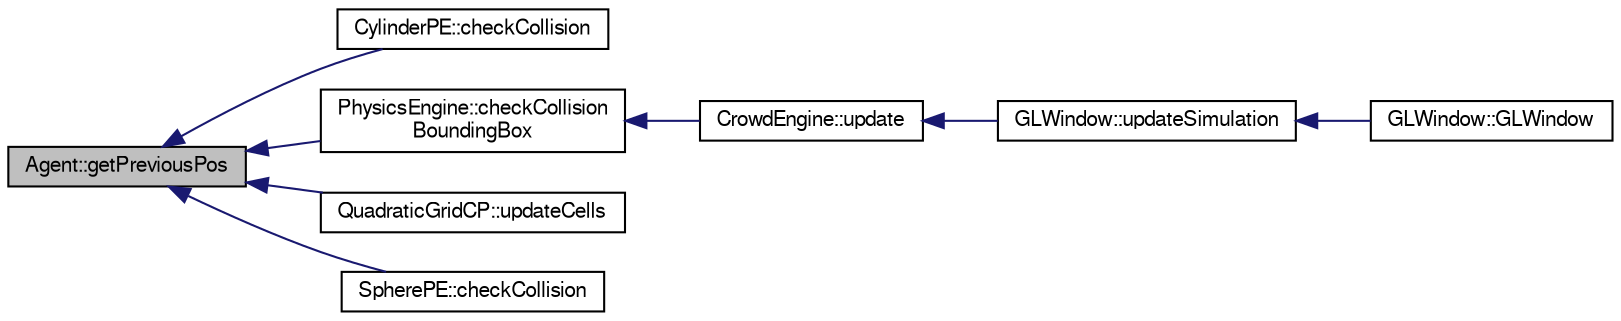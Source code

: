 digraph "Agent::getPreviousPos"
{
  edge [fontname="FreeSans",fontsize="10",labelfontname="FreeSans",labelfontsize="10"];
  node [fontname="FreeSans",fontsize="10",shape=record];
  rankdir="LR";
  Node1 [label="Agent::getPreviousPos",height=0.2,width=0.4,color="black", fillcolor="grey75", style="filled" fontcolor="black"];
  Node1 -> Node2 [dir="back",color="midnightblue",fontsize="10",style="solid",fontname="FreeSans"];
  Node2 [label="CylinderPE::checkCollision",height=0.2,width=0.4,color="black", fillcolor="white", style="filled",URL="$class_cylinder_p_e.html#a40327d5407a81f408ac55641ab788f74",tooltip="Check if there exists collision between two agents and fix their positions and velocities. "];
  Node1 -> Node3 [dir="back",color="midnightblue",fontsize="10",style="solid",fontname="FreeSans"];
  Node3 [label="PhysicsEngine::checkCollision\lBoundingBox",height=0.2,width=0.4,color="black", fillcolor="white", style="filled",URL="$class_physics_engine.html#a593786154cf89be904989f7dc9decd5b",tooltip="Check collision with box that wraps the world. "];
  Node3 -> Node4 [dir="back",color="midnightblue",fontsize="10",style="solid",fontname="FreeSans"];
  Node4 [label="CrowdEngine::update",height=0.2,width=0.4,color="black", fillcolor="white", style="filled",URL="$class_crowd_engine.html#a001d4a0d6790344140a1546c84de044e",tooltip="Update the world. "];
  Node4 -> Node5 [dir="back",color="midnightblue",fontsize="10",style="solid",fontname="FreeSans"];
  Node5 [label="GLWindow::updateSimulation",height=0.2,width=0.4,color="black", fillcolor="white", style="filled",URL="$class_g_l_window.html#a0e32095ad99ae2109ad37c2f24f1219b"];
  Node5 -> Node6 [dir="back",color="midnightblue",fontsize="10",style="solid",fontname="FreeSans"];
  Node6 [label="GLWindow::GLWindow",height=0.2,width=0.4,color="black", fillcolor="white", style="filled",URL="$class_g_l_window.html#a8dfc33113be0a86a53ddbea054f75292",tooltip="Constructor for GLWindow. "];
  Node1 -> Node7 [dir="back",color="midnightblue",fontsize="10",style="solid",fontname="FreeSans"];
  Node7 [label="QuadraticGridCP::updateCells",height=0.2,width=0.4,color="black", fillcolor="white", style="filled",URL="$class_quadratic_grid_c_p.html#a4821f9fcf301bcbeb34cef3ee86e4b8e",tooltip="Update location of _agents in the cell partition. "];
  Node1 -> Node8 [dir="back",color="midnightblue",fontsize="10",style="solid",fontname="FreeSans"];
  Node8 [label="SpherePE::checkCollision",height=0.2,width=0.4,color="black", fillcolor="white", style="filled",URL="$class_sphere_p_e.html#aa153229d509d53557b872890e6a336c2",tooltip="Check if there exists collision between two agents and fix their positions and velocities. "];
}
